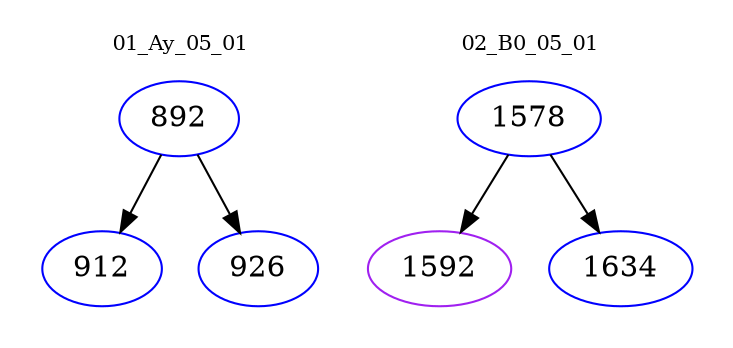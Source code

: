 digraph{
subgraph cluster_0 {
color = white
label = "01_Ay_05_01";
fontsize=10;
T0_892 [label="892", color="blue"]
T0_892 -> T0_912 [color="black"]
T0_912 [label="912", color="blue"]
T0_892 -> T0_926 [color="black"]
T0_926 [label="926", color="blue"]
}
subgraph cluster_1 {
color = white
label = "02_B0_05_01";
fontsize=10;
T1_1578 [label="1578", color="blue"]
T1_1578 -> T1_1592 [color="black"]
T1_1592 [label="1592", color="purple"]
T1_1578 -> T1_1634 [color="black"]
T1_1634 [label="1634", color="blue"]
}
}
